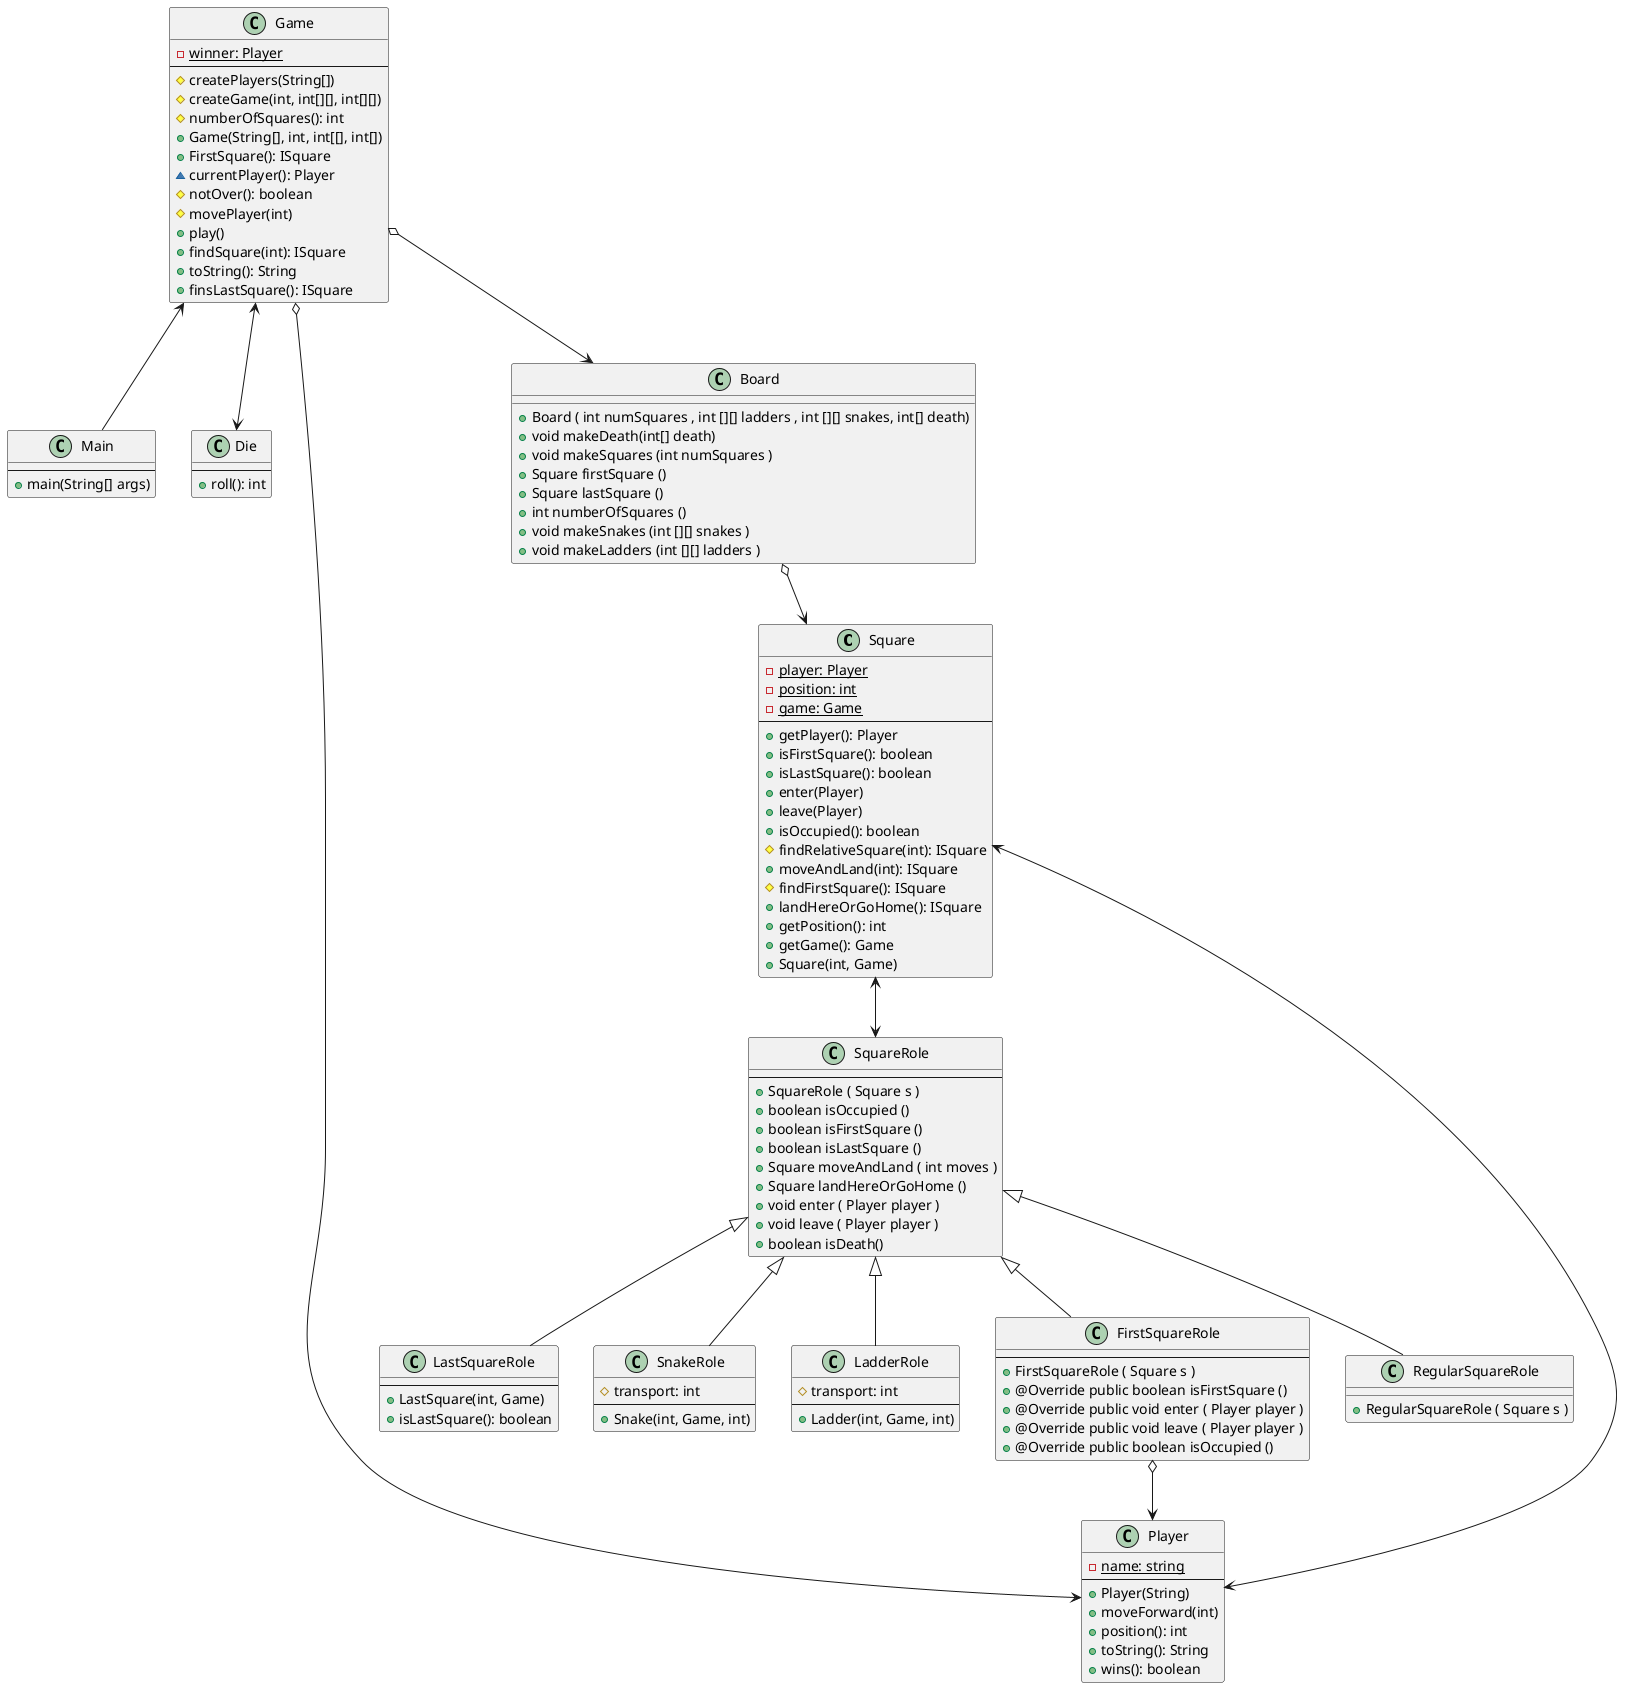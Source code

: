 @startuml
abstract class Square
abstract class Game
abstract class Main
abstract class Die
abstract class Player
abstract class LastSquareRole
abstract class SnakeRole
abstract class LadderRole
abstract class FirstSquareRole
abstract class Board
abstract class SquareRole
abstract class RegularSquareRole



SquareRole <|-- RegularSquareRole
Game <-- Main
Game <--> Die
Game o--> Player
Player <--> Square
SquareRole <|-- FirstSquareRole
SquareRole <|-- LadderRole
SquareRole <|-- SnakeRole
SquareRole <|-- LastSquareRole
Square <--> SquareRole
Board o-->Square
Game o--> Board
FirstSquareRole o--> Player

class RegularSquareRole{
+ RegularSquareRole ( Square s )
}


class Main{
--
+ main(String[] args)
}

class SquareRole {
--
+ SquareRole ( Square s )
+ boolean isOccupied ()
+ boolean isFirstSquare ()
+ boolean isLastSquare ()
+ Square moveAndLand ( int moves )
+ Square landHereOrGoHome ()
+ void enter ( Player player )
+ void leave ( Player player )
+ boolean isDeath()
}

class Board {
+ Board ( int numSquares , int [][] ladders , int [][] snakes, int[] death)
+ void makeDeath(int[] death)
+ void makeSquares (int numSquares )
+ Square firstSquare ()
+ Square lastSquare ()
+ int numberOfSquares ()
+ void makeSnakes (int [][] snakes )
+ void makeLadders (int [][] ladders )
}



class Square {
- {static} player: Player
- {static} position: int
- {static} game: Game
--
+ getPlayer(): Player
+ isFirstSquare(): boolean
+ isLastSquare(): boolean
+ enter(Player)
+ leave(Player)
+ isOccupied(): boolean
# findRelativeSquare(int): ISquare
+ moveAndLand(int): ISquare
#findFirstSquare(): ISquare
+ landHereOrGoHome(): ISquare
+ getPosition(): int
+ getGame(): Game
+ Square(int, Game)
}

class Die{
--
+ roll(): int
}

class Game{
- {static} winner: Player
--
# createPlayers(String[])
# createGame(int, int[][], int[][])
# numberOfSquares(): int
+ Game(String[], int, int[[], int[])
+ FirstSquare(): ISquare
~ currentPlayer(): Player
# notOver(): boolean
# movePlayer(int)
+ play()
+ findSquare(int): ISquare
+ toString(): String
+ finsLastSquare(): ISquare
}

class Player{
- {static} name: string
--
+ Player(String)
+ moveForward(int)
+ position(): int
+ toString(): String
+ wins(): boolean
}

class FirstSquareRole{
--
+ FirstSquareRole ( Square s )
+ @Override public boolean isFirstSquare ()
+ @Override public void enter ( Player player )
+ @Override public void leave ( Player player )
+ @Override public boolean isOccupied ()
}

class LadderRole{
# transport: int
--
+ Ladder(int, Game, int)
}

class SnakeRole{
# transport: int
--
+ Snake(int, Game, int)
}

class LastSquareRole{
--
+ LastSquare(int, Game)
+ isLastSquare(): boolean
}


@enduml